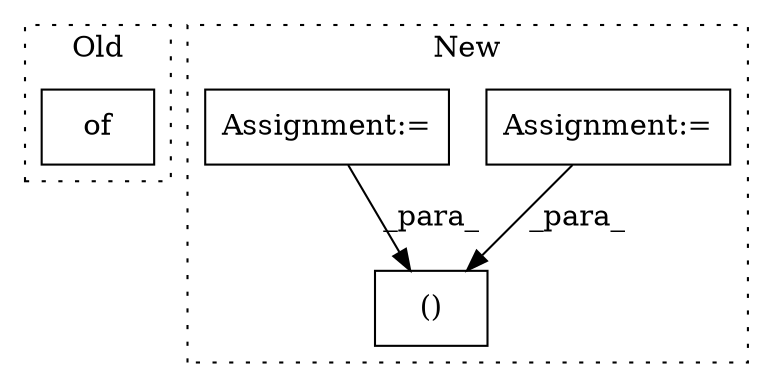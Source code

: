 digraph G {
subgraph cluster0 {
1 [label="of" a="32" s="2161" l="4" shape="box"];
label = "Old";
style="dotted";
}
subgraph cluster1 {
2 [label="()" a="106" s="908" l="42" shape="box"];
3 [label="Assignment:=" a="7" s="861" l="1" shape="box"];
4 [label="Assignment:=" a="7" s="814" l="1" shape="box"];
label = "New";
style="dotted";
}
3 -> 2 [label="_para_"];
4 -> 2 [label="_para_"];
}